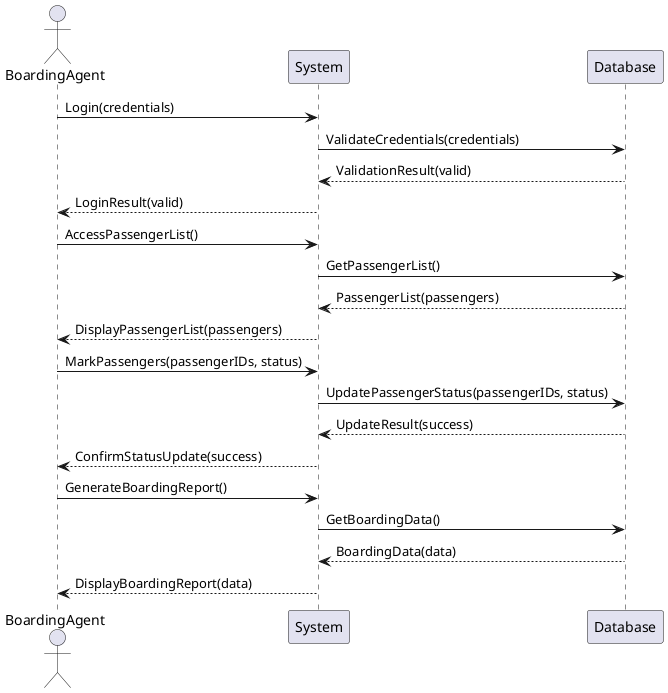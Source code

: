 @startuml
actor BoardingAgent as BA
participant System as SYS
participant Database as DB

BA -> SYS : Login(credentials)
SYS -> DB : ValidateCredentials(credentials)
DB --> SYS : ValidationResult(valid)
SYS --> BA : LoginResult(valid)

BA -> SYS : AccessPassengerList()
SYS -> DB : GetPassengerList()
DB --> SYS : PassengerList(passengers)
SYS --> BA : DisplayPassengerList(passengers)

BA -> SYS : MarkPassengers(passengerIDs, status)
SYS -> DB : UpdatePassengerStatus(passengerIDs, status)
DB --> SYS : UpdateResult(success)
SYS --> BA : ConfirmStatusUpdate(success)

BA -> SYS : GenerateBoardingReport()
SYS -> DB : GetBoardingData()
DB --> SYS : BoardingData(data)
SYS --> BA : DisplayBoardingReport(data)
@enduml
